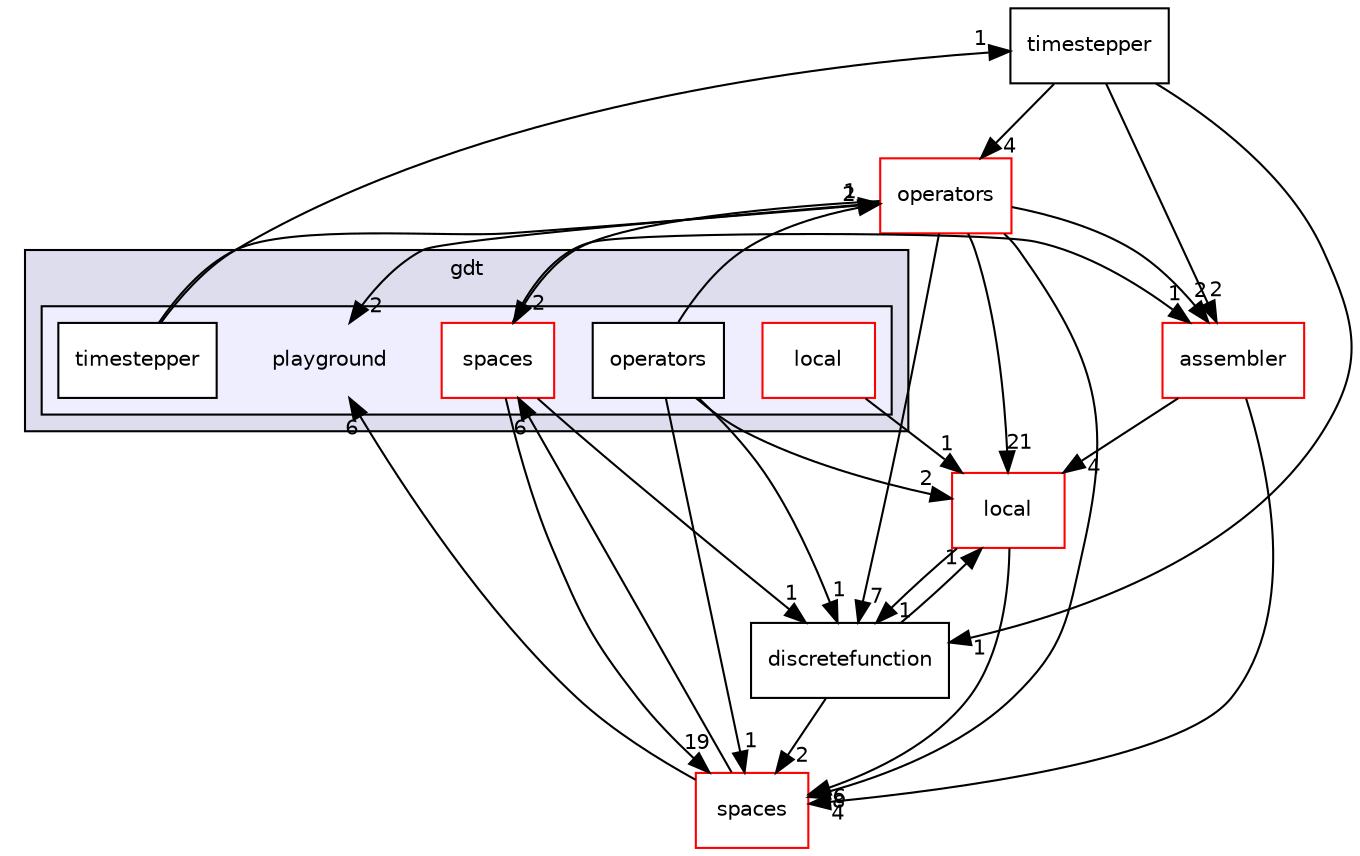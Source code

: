 digraph "playground" {
  compound=true
  node [ fontsize="10", fontname="Helvetica"];
  edge [ labelfontsize="10", labelfontname="Helvetica"];
  subgraph clusterdir_f1992dd472896fb89117bdc8155a3e1c {
    graph [ bgcolor="#ddddee", pencolor="black", label="gdt" fontname="Helvetica", fontsize="10", URL="dir_f1992dd472896fb89117bdc8155a3e1c.html"]
  subgraph clusterdir_c0688d8f58f2ac48be580c635590bfde {
    graph [ bgcolor="#eeeeff", pencolor="black", label="" URL="dir_c0688d8f58f2ac48be580c635590bfde.html"];
    dir_c0688d8f58f2ac48be580c635590bfde [shape=plaintext label="playground"];
    dir_d00384fe0515cc1d7f40fdb61281b6b4 [shape=box label="local" color="red" fillcolor="white" style="filled" URL="dir_d00384fe0515cc1d7f40fdb61281b6b4.html"];
    dir_91ea1522845b2d37af9283a337766159 [shape=box label="operators" color="black" fillcolor="white" style="filled" URL="dir_91ea1522845b2d37af9283a337766159.html"];
    dir_fe62bee8d14699a3a5ae3b8e2eff8751 [shape=box label="spaces" color="red" fillcolor="white" style="filled" URL="dir_fe62bee8d14699a3a5ae3b8e2eff8751.html"];
    dir_0e9b29016191d51171bff26d65ec04e7 [shape=box label="timestepper" color="black" fillcolor="white" style="filled" URL="dir_0e9b29016191d51171bff26d65ec04e7.html"];
  }
  }
  dir_dcfbe8758bba0745af0c464c9828dc4a [shape=box label="timestepper" URL="dir_dcfbe8758bba0745af0c464c9828dc4a.html"];
  dir_91b47eb1f5534b791b2db4e72c4ced9d [shape=box label="operators" fillcolor="white" style="filled" color="red" URL="dir_91b47eb1f5534b791b2db4e72c4ced9d.html"];
  dir_0e08db9718cdc017276840d0b5dc9bb6 [shape=box label="discretefunction" URL="dir_0e08db9718cdc017276840d0b5dc9bb6.html"];
  dir_c10f7938b13dcbddf851adbb235e7250 [shape=box label="spaces" fillcolor="white" style="filled" color="red" URL="dir_c10f7938b13dcbddf851adbb235e7250.html"];
  dir_2b02b4f0649b0905b779ae429fc5ade2 [shape=box label="assembler" fillcolor="white" style="filled" color="red" URL="dir_2b02b4f0649b0905b779ae429fc5ade2.html"];
  dir_7df66b530ab698acb840d3fba4a971eb [shape=box label="local" fillcolor="white" style="filled" color="red" URL="dir_7df66b530ab698acb840d3fba4a971eb.html"];
  dir_dcfbe8758bba0745af0c464c9828dc4a->dir_91b47eb1f5534b791b2db4e72c4ced9d [headlabel="4", labeldistance=1.5 headhref="dir_000004_000005.html"];
  dir_dcfbe8758bba0745af0c464c9828dc4a->dir_0e08db9718cdc017276840d0b5dc9bb6 [headlabel="1", labeldistance=1.5 headhref="dir_000004_000022.html"];
  dir_dcfbe8758bba0745af0c464c9828dc4a->dir_2b02b4f0649b0905b779ae429fc5ade2 [headlabel="2", labeldistance=1.5 headhref="dir_000004_000012.html"];
  dir_0e9b29016191d51171bff26d65ec04e7->dir_dcfbe8758bba0745af0c464c9828dc4a [headlabel="1", labeldistance=1.5 headhref="dir_000045_000004.html"];
  dir_0e9b29016191d51171bff26d65ec04e7->dir_91b47eb1f5534b791b2db4e72c4ced9d [headlabel="1", labeldistance=1.5 headhref="dir_000045_000005.html"];
  dir_91ea1522845b2d37af9283a337766159->dir_91b47eb1f5534b791b2db4e72c4ced9d [headlabel="2", labeldistance=1.5 headhref="dir_000046_000005.html"];
  dir_91ea1522845b2d37af9283a337766159->dir_0e08db9718cdc017276840d0b5dc9bb6 [headlabel="1", labeldistance=1.5 headhref="dir_000046_000022.html"];
  dir_91ea1522845b2d37af9283a337766159->dir_c10f7938b13dcbddf851adbb235e7250 [headlabel="1", labeldistance=1.5 headhref="dir_000046_000007.html"];
  dir_91ea1522845b2d37af9283a337766159->dir_7df66b530ab698acb840d3fba4a971eb [headlabel="2", labeldistance=1.5 headhref="dir_000046_000017.html"];
  dir_91b47eb1f5534b791b2db4e72c4ced9d->dir_0e08db9718cdc017276840d0b5dc9bb6 [headlabel="7", labeldistance=1.5 headhref="dir_000005_000022.html"];
  dir_91b47eb1f5534b791b2db4e72c4ced9d->dir_c0688d8f58f2ac48be580c635590bfde [headlabel="2", labeldistance=1.5 headhref="dir_000005_000019.html"];
  dir_91b47eb1f5534b791b2db4e72c4ced9d->dir_c10f7938b13dcbddf851adbb235e7250 [headlabel="8", labeldistance=1.5 headhref="dir_000005_000007.html"];
  dir_91b47eb1f5534b791b2db4e72c4ced9d->dir_2b02b4f0649b0905b779ae429fc5ade2 [headlabel="2", labeldistance=1.5 headhref="dir_000005_000012.html"];
  dir_91b47eb1f5534b791b2db4e72c4ced9d->dir_fe62bee8d14699a3a5ae3b8e2eff8751 [headlabel="2", labeldistance=1.5 headhref="dir_000005_000020.html"];
  dir_91b47eb1f5534b791b2db4e72c4ced9d->dir_7df66b530ab698acb840d3fba4a971eb [headlabel="21", labeldistance=1.5 headhref="dir_000005_000017.html"];
  dir_0e08db9718cdc017276840d0b5dc9bb6->dir_c10f7938b13dcbddf851adbb235e7250 [headlabel="2", labeldistance=1.5 headhref="dir_000022_000007.html"];
  dir_0e08db9718cdc017276840d0b5dc9bb6->dir_7df66b530ab698acb840d3fba4a971eb [headlabel="1", labeldistance=1.5 headhref="dir_000022_000017.html"];
  dir_d00384fe0515cc1d7f40fdb61281b6b4->dir_7df66b530ab698acb840d3fba4a971eb [headlabel="1", labeldistance=1.5 headhref="dir_000043_000017.html"];
  dir_c10f7938b13dcbddf851adbb235e7250->dir_c0688d8f58f2ac48be580c635590bfde [headlabel="6", labeldistance=1.5 headhref="dir_000007_000019.html"];
  dir_c10f7938b13dcbddf851adbb235e7250->dir_fe62bee8d14699a3a5ae3b8e2eff8751 [headlabel="6", labeldistance=1.5 headhref="dir_000007_000020.html"];
  dir_2b02b4f0649b0905b779ae429fc5ade2->dir_c10f7938b13dcbddf851adbb235e7250 [headlabel="4", labeldistance=1.5 headhref="dir_000012_000007.html"];
  dir_2b02b4f0649b0905b779ae429fc5ade2->dir_7df66b530ab698acb840d3fba4a971eb [headlabel="4", labeldistance=1.5 headhref="dir_000012_000017.html"];
  dir_fe62bee8d14699a3a5ae3b8e2eff8751->dir_0e08db9718cdc017276840d0b5dc9bb6 [headlabel="1", labeldistance=1.5 headhref="dir_000020_000022.html"];
  dir_fe62bee8d14699a3a5ae3b8e2eff8751->dir_c10f7938b13dcbddf851adbb235e7250 [headlabel="19", labeldistance=1.5 headhref="dir_000020_000007.html"];
  dir_fe62bee8d14699a3a5ae3b8e2eff8751->dir_2b02b4f0649b0905b779ae429fc5ade2 [headlabel="1", labeldistance=1.5 headhref="dir_000020_000012.html"];
  dir_7df66b530ab698acb840d3fba4a971eb->dir_0e08db9718cdc017276840d0b5dc9bb6 [headlabel="1", labeldistance=1.5 headhref="dir_000017_000022.html"];
  dir_7df66b530ab698acb840d3fba4a971eb->dir_c10f7938b13dcbddf851adbb235e7250 [headlabel="6", labeldistance=1.5 headhref="dir_000017_000007.html"];
}
